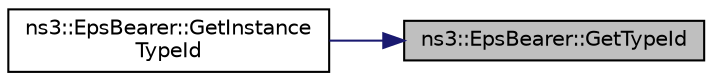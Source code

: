 digraph "ns3::EpsBearer::GetTypeId"
{
 // LATEX_PDF_SIZE
  edge [fontname="Helvetica",fontsize="10",labelfontname="Helvetica",labelfontsize="10"];
  node [fontname="Helvetica",fontsize="10",shape=record];
  rankdir="RL";
  Node1 [label="ns3::EpsBearer::GetTypeId",height=0.2,width=0.4,color="black", fillcolor="grey75", style="filled", fontcolor="black",tooltip="Get the type ID."];
  Node1 -> Node2 [dir="back",color="midnightblue",fontsize="10",style="solid",fontname="Helvetica"];
  Node2 [label="ns3::EpsBearer::GetInstance\lTypeId",height=0.2,width=0.4,color="black", fillcolor="white", style="filled",URL="$classns3_1_1_eps_bearer.html#ad69c948ea42f70f3df8b86bb181fd2e2",tooltip="Get the most derived TypeId for this Object."];
}
